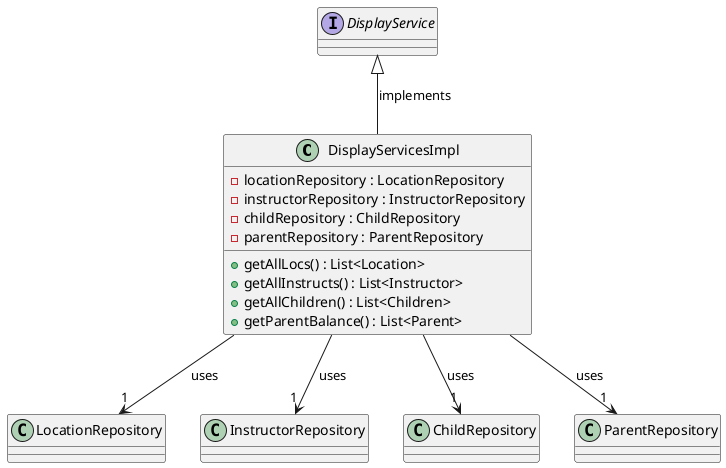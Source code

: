 
@startuml
class DisplayServicesImpl {
    - locationRepository : LocationRepository
    - instructorRepository : InstructorRepository
    - childRepository : ChildRepository
    - parentRepository : ParentRepository

    + getAllLocs() : List<Location>
    + getAllInstructs() : List<Instructor>
    + getAllChildren() : List<Children>
    + getParentBalance() : List<Parent>
}

interface DisplayService {
}

class LocationRepository {
}

class InstructorRepository {
}

class ChildRepository {
}

class ParentRepository {
}

DisplayServicesImpl -up-|> DisplayService : implements
DisplayServicesImpl --> "1" LocationRepository : uses
DisplayServicesImpl --> "1" InstructorRepository : uses
DisplayServicesImpl --> "1" ChildRepository : uses
DisplayServicesImpl --> "1" ParentRepository : uses

@enduml
